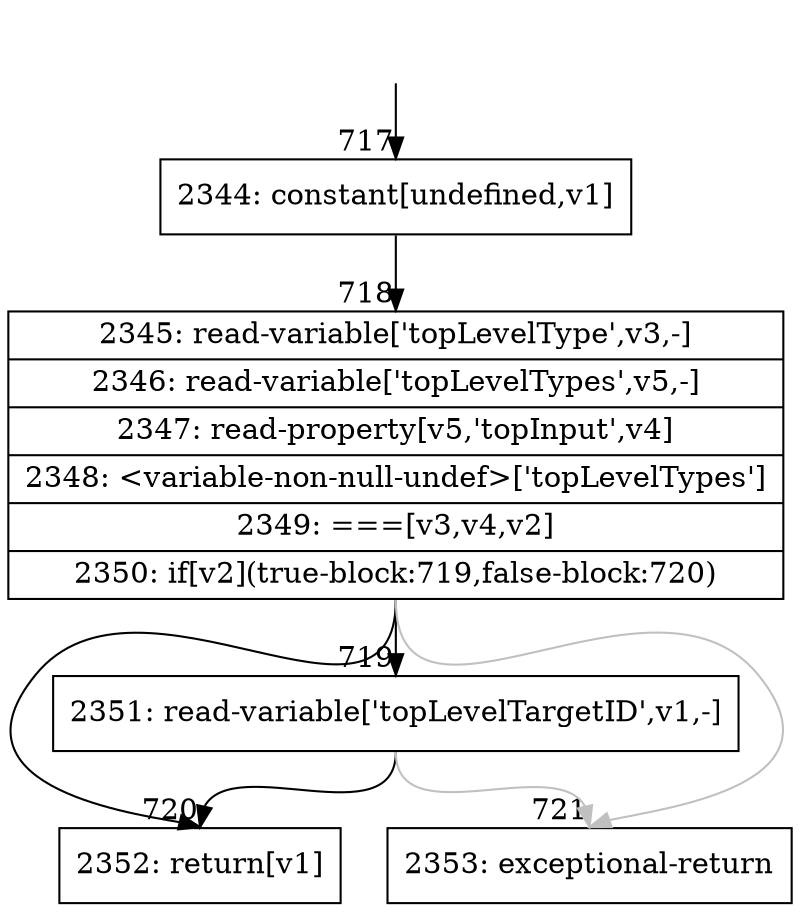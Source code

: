 digraph {
rankdir="TD"
BB_entry54[shape=none,label=""];
BB_entry54 -> BB717 [tailport=s, headport=n, headlabel="    717"]
BB717 [shape=record label="{2344: constant[undefined,v1]}" ] 
BB717 -> BB718 [tailport=s, headport=n, headlabel="      718"]
BB718 [shape=record label="{2345: read-variable['topLevelType',v3,-]|2346: read-variable['topLevelTypes',v5,-]|2347: read-property[v5,'topInput',v4]|2348: \<variable-non-null-undef\>['topLevelTypes']|2349: ===[v3,v4,v2]|2350: if[v2](true-block:719,false-block:720)}" ] 
BB718 -> BB719 [tailport=s, headport=n, headlabel="      719"]
BB718 -> BB720 [tailport=s, headport=n, headlabel="      720"]
BB718 -> BB721 [tailport=s, headport=n, color=gray, headlabel="      721"]
BB719 [shape=record label="{2351: read-variable['topLevelTargetID',v1,-]}" ] 
BB719 -> BB720 [tailport=s, headport=n]
BB719 -> BB721 [tailport=s, headport=n, color=gray]
BB720 [shape=record label="{2352: return[v1]}" ] 
BB721 [shape=record label="{2353: exceptional-return}" ] 
//#$~ 1307
}
